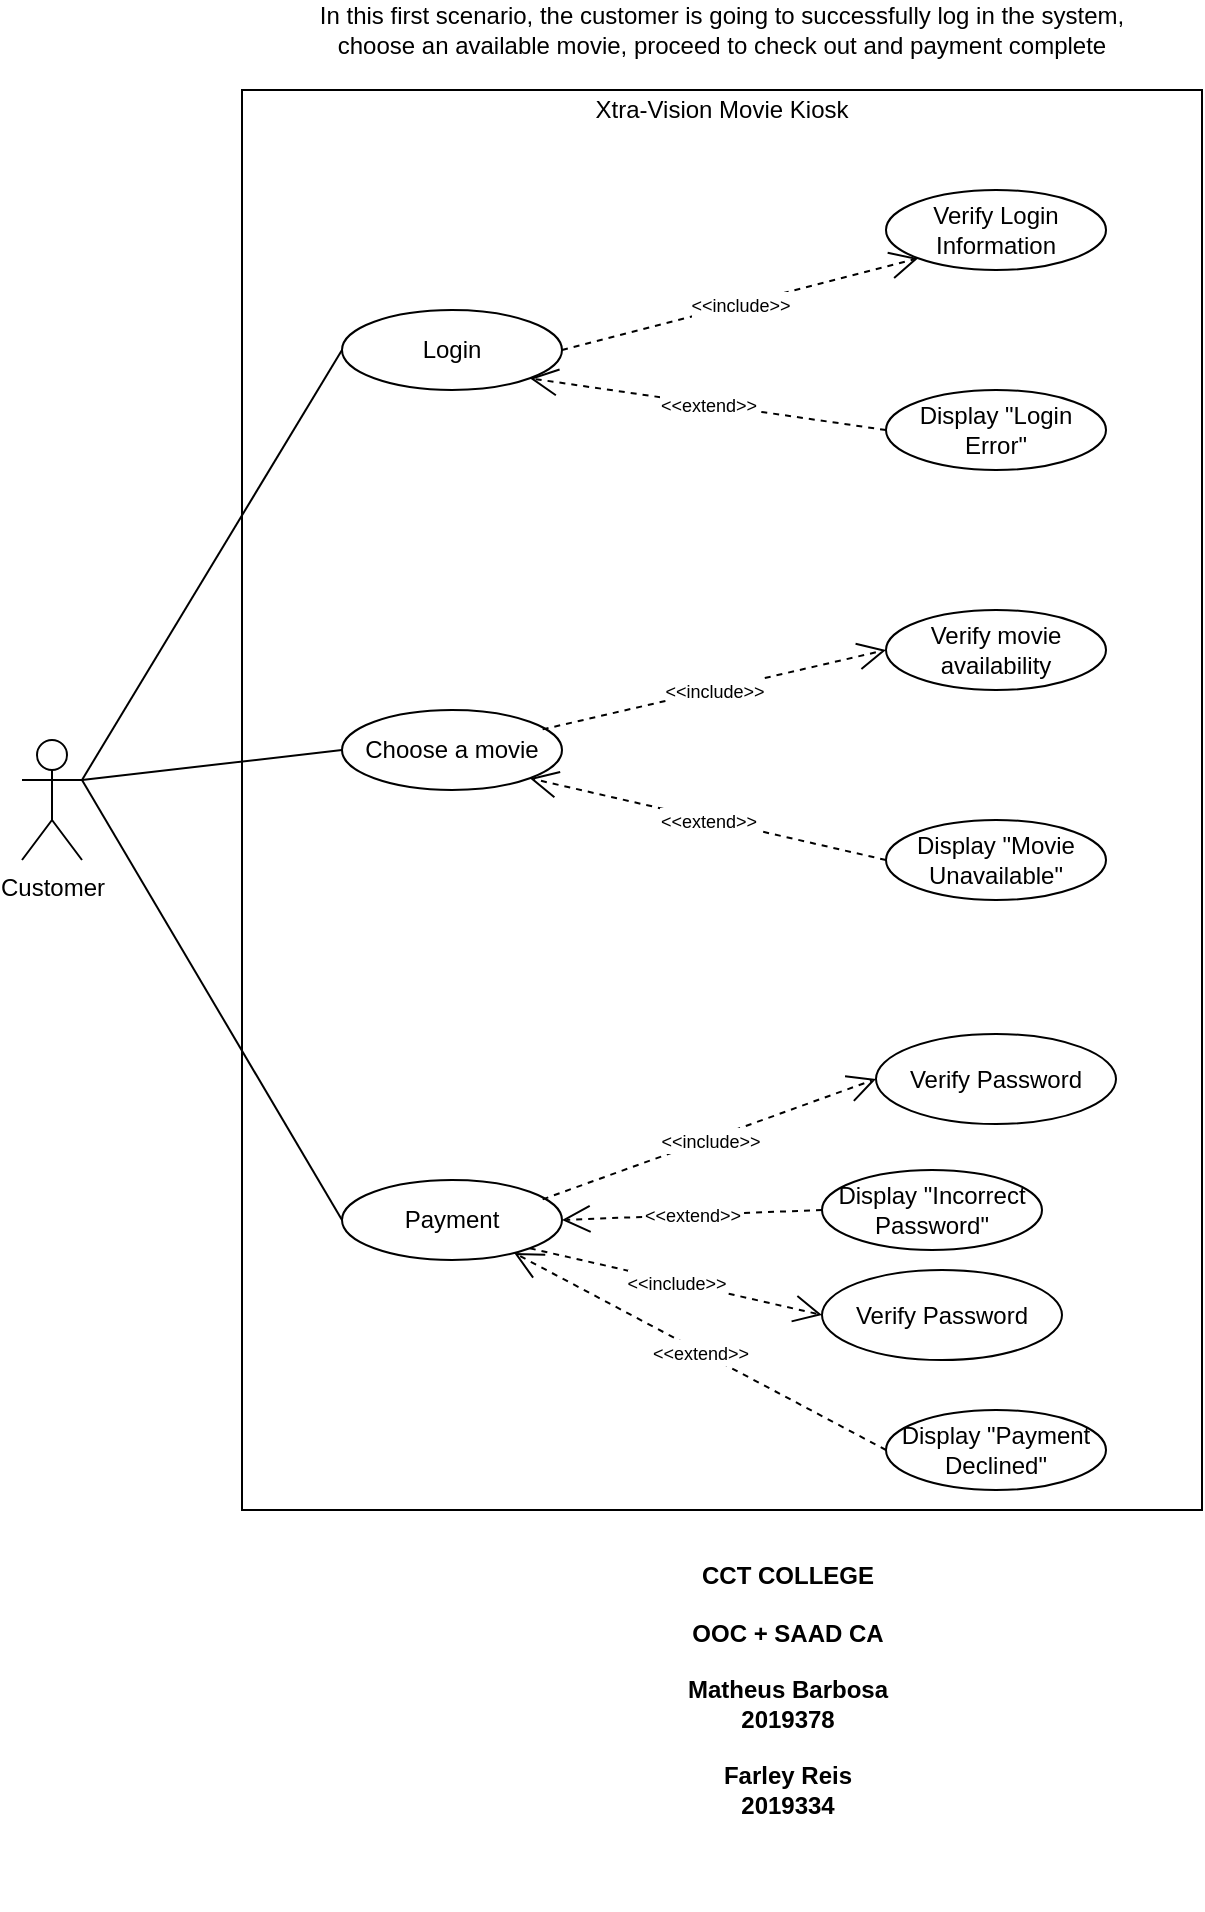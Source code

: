 <mxfile version="14.6.6" type="github">
  <diagram id="GSbtZA4g-qq83qLWa8c-" name="Page-1">
    <mxGraphModel dx="1108" dy="482" grid="1" gridSize="10" guides="1" tooltips="1" connect="1" arrows="1" fold="1" page="1" pageScale="1" pageWidth="827" pageHeight="1169" math="0" shadow="0">
      <root>
        <mxCell id="0" />
        <mxCell id="1" parent="0" />
        <mxCell id="bRFW5w9SixU7F26I9VoL-3" value="Customer" style="shape=umlActor;verticalLabelPosition=bottom;verticalAlign=top;html=1;" parent="1" vertex="1">
          <mxGeometry x="30" y="415" width="30" height="60" as="geometry" />
        </mxCell>
        <mxCell id="bRFW5w9SixU7F26I9VoL-4" value="" style="html=1;" parent="1" vertex="1">
          <mxGeometry x="140" y="90" width="480" height="710" as="geometry" />
        </mxCell>
        <mxCell id="bRFW5w9SixU7F26I9VoL-5" value="Xtra-Vision Movie Kiosk" style="text;html=1;strokeColor=none;fillColor=none;align=center;verticalAlign=middle;whiteSpace=wrap;rounded=0;" parent="1" vertex="1">
          <mxGeometry x="310" y="90" width="140" height="20" as="geometry" />
        </mxCell>
        <mxCell id="bRFW5w9SixU7F26I9VoL-14" value="Login" style="ellipse;whiteSpace=wrap;html=1;" parent="1" vertex="1">
          <mxGeometry x="190" y="200" width="110" height="40" as="geometry" />
        </mxCell>
        <mxCell id="bRFW5w9SixU7F26I9VoL-16" value="" style="endArrow=none;html=1;exitX=1;exitY=0.333;exitDx=0;exitDy=0;exitPerimeter=0;entryX=0;entryY=0.5;entryDx=0;entryDy=0;" parent="1" source="bRFW5w9SixU7F26I9VoL-3" target="bRFW5w9SixU7F26I9VoL-14" edge="1">
          <mxGeometry width="50" height="50" relative="1" as="geometry">
            <mxPoint x="180" y="460" as="sourcePoint" />
            <mxPoint x="230" y="410" as="targetPoint" />
          </mxGeometry>
        </mxCell>
        <mxCell id="bRFW5w9SixU7F26I9VoL-17" value="In this first scenario, the customer is going to successfully log in the system, choose an available movie, proceed to check out and payment complete" style="text;html=1;strokeColor=none;fillColor=none;align=center;verticalAlign=middle;whiteSpace=wrap;rounded=0;" parent="1" vertex="1">
          <mxGeometry x="175" y="50" width="410" height="20" as="geometry" />
        </mxCell>
        <mxCell id="GHbrankDpIzT7OIczr11-1" value="Display &quot;Login Error&quot;" style="ellipse;whiteSpace=wrap;html=1;" vertex="1" parent="1">
          <mxGeometry x="462" y="240" width="110" height="40" as="geometry" />
        </mxCell>
        <mxCell id="GHbrankDpIzT7OIczr11-2" value="Verify Login Information" style="ellipse;whiteSpace=wrap;html=1;" vertex="1" parent="1">
          <mxGeometry x="462" y="140" width="110" height="40" as="geometry" />
        </mxCell>
        <mxCell id="GHbrankDpIzT7OIczr11-3" value="&lt;font style=&quot;font-size: 9px&quot;&gt;&amp;lt;&amp;lt;include&amp;gt;&amp;gt;&lt;/font&gt;" style="endArrow=open;endSize=12;dashed=1;html=1;exitX=1;exitY=0.5;exitDx=0;exitDy=0;entryX=0;entryY=1;entryDx=0;entryDy=0;" edge="1" parent="1" source="bRFW5w9SixU7F26I9VoL-14" target="GHbrankDpIzT7OIczr11-2">
          <mxGeometry width="160" relative="1" as="geometry">
            <mxPoint x="320" y="220" as="sourcePoint" />
            <mxPoint x="480" y="219.5" as="targetPoint" />
          </mxGeometry>
        </mxCell>
        <mxCell id="GHbrankDpIzT7OIczr11-6" value="&lt;font style=&quot;font-size: 9px&quot;&gt;&amp;lt;&amp;lt;extend&amp;gt;&amp;gt;&lt;/font&gt;" style="endArrow=open;endSize=12;dashed=1;html=1;exitX=0;exitY=0.5;exitDx=0;exitDy=0;entryX=1;entryY=1;entryDx=0;entryDy=0;" edge="1" parent="1" source="GHbrankDpIzT7OIczr11-1" target="bRFW5w9SixU7F26I9VoL-14">
          <mxGeometry width="160" relative="1" as="geometry">
            <mxPoint x="760" y="370" as="sourcePoint" />
            <mxPoint x="900" y="410" as="targetPoint" />
          </mxGeometry>
        </mxCell>
        <mxCell id="GHbrankDpIzT7OIczr11-7" value="Choose a movie" style="ellipse;whiteSpace=wrap;html=1;" vertex="1" parent="1">
          <mxGeometry x="190" y="400" width="110" height="40" as="geometry" />
        </mxCell>
        <mxCell id="GHbrankDpIzT7OIczr11-8" value="Verify movie&lt;br&gt;availability" style="ellipse;whiteSpace=wrap;html=1;" vertex="1" parent="1">
          <mxGeometry x="462" y="350" width="110" height="40" as="geometry" />
        </mxCell>
        <mxCell id="GHbrankDpIzT7OIczr11-9" value="&lt;font style=&quot;font-size: 9px&quot;&gt;&amp;lt;&amp;lt;include&amp;gt;&amp;gt;&lt;/font&gt;" style="endArrow=open;endSize=12;dashed=1;html=1;exitX=0.912;exitY=0.242;exitDx=0;exitDy=0;entryX=0;entryY=0.5;entryDx=0;entryDy=0;exitPerimeter=0;" edge="1" parent="1" source="GHbrankDpIzT7OIczr11-7" target="GHbrankDpIzT7OIczr11-8">
          <mxGeometry width="160" relative="1" as="geometry">
            <mxPoint x="310.0" y="445.74" as="sourcePoint" />
            <mxPoint x="446.425" y="399.996" as="targetPoint" />
          </mxGeometry>
        </mxCell>
        <mxCell id="GHbrankDpIzT7OIczr11-10" value="Display &quot;Movie Unavailable&quot;" style="ellipse;whiteSpace=wrap;html=1;" vertex="1" parent="1">
          <mxGeometry x="462" y="455" width="110" height="40" as="geometry" />
        </mxCell>
        <mxCell id="GHbrankDpIzT7OIczr11-11" value="&lt;font style=&quot;font-size: 9px&quot;&gt;&amp;lt;&amp;lt;extend&amp;gt;&amp;gt;&lt;/font&gt;" style="endArrow=open;endSize=12;dashed=1;html=1;exitX=0;exitY=0.5;exitDx=0;exitDy=0;entryX=1;entryY=1;entryDx=0;entryDy=0;" edge="1" parent="1" source="GHbrankDpIzT7OIczr11-10" target="GHbrankDpIzT7OIczr11-7">
          <mxGeometry width="160" relative="1" as="geometry">
            <mxPoint x="413.11" y="477.93" as="sourcePoint" />
            <mxPoint x="277.001" y="452.072" as="targetPoint" />
          </mxGeometry>
        </mxCell>
        <mxCell id="GHbrankDpIzT7OIczr11-14" value="" style="endArrow=none;html=1;exitX=1;exitY=0.333;exitDx=0;exitDy=0;exitPerimeter=0;entryX=0;entryY=0.5;entryDx=0;entryDy=0;" edge="1" parent="1" source="bRFW5w9SixU7F26I9VoL-3" target="GHbrankDpIzT7OIczr11-7">
          <mxGeometry width="50" height="50" relative="1" as="geometry">
            <mxPoint x="370" y="320" as="sourcePoint" />
            <mxPoint x="420" y="270" as="targetPoint" />
          </mxGeometry>
        </mxCell>
        <mxCell id="GHbrankDpIzT7OIczr11-16" value="&lt;b&gt;CCT COLLEGE&lt;/b&gt;&lt;br&gt;&lt;br&gt;&lt;b&gt;OOC + SAAD CA&lt;/b&gt;&lt;br&gt;&lt;br&gt;&lt;b&gt;Matheus Barbosa 2019378&lt;/b&gt;&lt;br&gt;&lt;br&gt;&lt;b&gt;Farley Reis &lt;br&gt;2019334&lt;/b&gt;" style="text;html=1;strokeColor=none;fillColor=none;align=center;verticalAlign=middle;whiteSpace=wrap;rounded=0;" vertex="1" parent="1">
          <mxGeometry x="338" y="780" width="150" height="220" as="geometry" />
        </mxCell>
        <mxCell id="GHbrankDpIzT7OIczr11-17" value="Payment" style="ellipse;whiteSpace=wrap;html=1;" vertex="1" parent="1">
          <mxGeometry x="190" y="635" width="110" height="40" as="geometry" />
        </mxCell>
        <mxCell id="GHbrankDpIzT7OIczr11-18" value="Verify Password" style="ellipse;whiteSpace=wrap;html=1;" vertex="1" parent="1">
          <mxGeometry x="457" y="562" width="120" height="45" as="geometry" />
        </mxCell>
        <mxCell id="GHbrankDpIzT7OIczr11-19" value="&lt;font style=&quot;font-size: 9px&quot;&gt;&amp;lt;&amp;lt;include&amp;gt;&amp;gt;&lt;/font&gt;" style="endArrow=open;endSize=12;dashed=1;html=1;exitX=0.912;exitY=0.242;exitDx=0;exitDy=0;entryX=0;entryY=0.5;entryDx=0;entryDy=0;exitPerimeter=0;" edge="1" parent="1" source="GHbrankDpIzT7OIczr11-17" target="GHbrankDpIzT7OIczr11-18">
          <mxGeometry width="160" relative="1" as="geometry">
            <mxPoint x="310.0" y="680.74" as="sourcePoint" />
            <mxPoint x="446.425" y="634.996" as="targetPoint" />
          </mxGeometry>
        </mxCell>
        <mxCell id="GHbrankDpIzT7OIczr11-20" value="Display &quot;Payment Declined&quot;" style="ellipse;whiteSpace=wrap;html=1;" vertex="1" parent="1">
          <mxGeometry x="462" y="750" width="110" height="40" as="geometry" />
        </mxCell>
        <mxCell id="GHbrankDpIzT7OIczr11-21" value="&lt;font style=&quot;font-size: 9px&quot;&gt;&amp;lt;&amp;lt;extend&amp;gt;&amp;gt;&lt;/font&gt;" style="endArrow=open;endSize=12;dashed=1;html=1;exitX=0;exitY=0.5;exitDx=0;exitDy=0;" edge="1" parent="1" source="GHbrankDpIzT7OIczr11-20" target="GHbrankDpIzT7OIczr11-17">
          <mxGeometry width="160" relative="1" as="geometry">
            <mxPoint x="413.11" y="712.93" as="sourcePoint" />
            <mxPoint x="277.001" y="687.072" as="targetPoint" />
          </mxGeometry>
        </mxCell>
        <mxCell id="GHbrankDpIzT7OIczr11-22" value="Verify Password" style="ellipse;whiteSpace=wrap;html=1;" vertex="1" parent="1">
          <mxGeometry x="430" y="680" width="120" height="45" as="geometry" />
        </mxCell>
        <mxCell id="GHbrankDpIzT7OIczr11-23" value="Display &quot;Incorrect&lt;br&gt;Password&quot;" style="ellipse;whiteSpace=wrap;html=1;" vertex="1" parent="1">
          <mxGeometry x="430" y="630" width="110" height="40" as="geometry" />
        </mxCell>
        <mxCell id="GHbrankDpIzT7OIczr11-25" value="&lt;font style=&quot;font-size: 9px&quot;&gt;&amp;lt;&amp;lt;extend&amp;gt;&amp;gt;&lt;/font&gt;" style="endArrow=open;endSize=12;dashed=1;html=1;exitX=0;exitY=0.5;exitDx=0;exitDy=0;entryX=1;entryY=0.5;entryDx=0;entryDy=0;" edge="1" parent="1" source="GHbrankDpIzT7OIczr11-23" target="GHbrankDpIzT7OIczr11-17">
          <mxGeometry width="160" relative="1" as="geometry">
            <mxPoint x="406.11" y="735" as="sourcePoint" />
            <mxPoint x="320.001" y="644.142" as="targetPoint" />
          </mxGeometry>
        </mxCell>
        <mxCell id="GHbrankDpIzT7OIczr11-26" value="&lt;font style=&quot;font-size: 9px&quot;&gt;&amp;lt;&amp;lt;include&amp;gt;&amp;gt;&lt;/font&gt;" style="endArrow=open;endSize=12;dashed=1;html=1;entryX=0;entryY=0.5;entryDx=0;entryDy=0;exitX=1;exitY=1;exitDx=0;exitDy=0;" edge="1" parent="1" source="GHbrankDpIzT7OIczr11-17" target="GHbrankDpIzT7OIczr11-22">
          <mxGeometry width="160" relative="1" as="geometry">
            <mxPoint x="280" y="585" as="sourcePoint" />
            <mxPoint x="441.68" y="545" as="targetPoint" />
          </mxGeometry>
        </mxCell>
        <mxCell id="GHbrankDpIzT7OIczr11-29" value="" style="endArrow=none;html=1;exitX=1;exitY=0.333;exitDx=0;exitDy=0;exitPerimeter=0;entryX=0;entryY=0.5;entryDx=0;entryDy=0;" edge="1" parent="1" source="bRFW5w9SixU7F26I9VoL-3" target="GHbrankDpIzT7OIczr11-17">
          <mxGeometry width="50" height="50" relative="1" as="geometry">
            <mxPoint x="430" y="520" as="sourcePoint" />
            <mxPoint x="480" y="470" as="targetPoint" />
          </mxGeometry>
        </mxCell>
      </root>
    </mxGraphModel>
  </diagram>
</mxfile>
